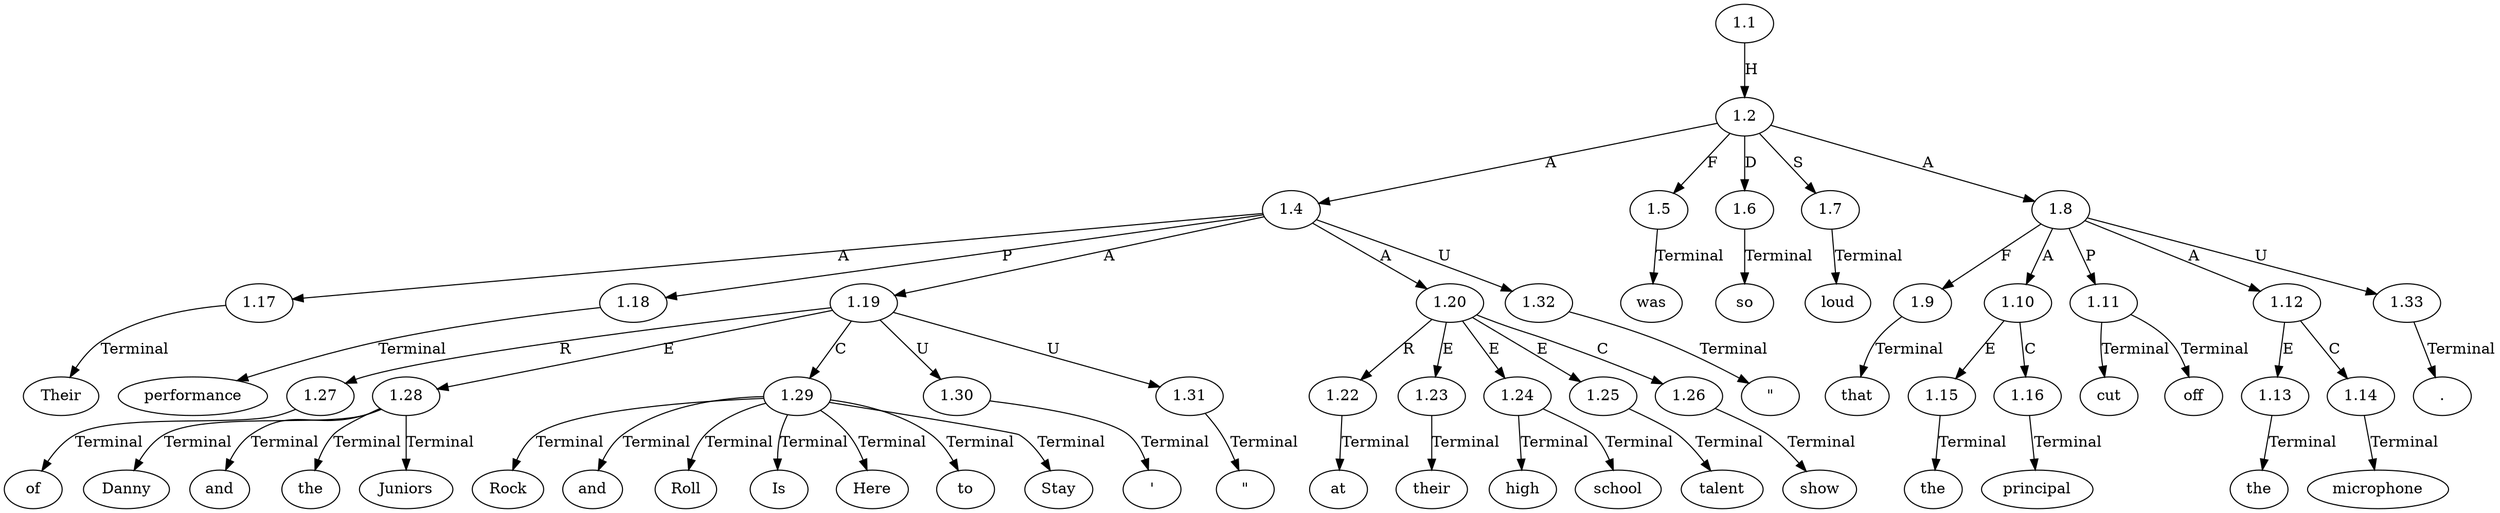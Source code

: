 // Graph
digraph {
	0.1 [label=Their ordering=out]
	0.10 [label=Rock ordering=out]
	0.11 [label=and ordering=out]
	0.12 [label=Roll ordering=out]
	0.13 [label=Is ordering=out]
	0.14 [label=Here ordering=out]
	0.15 [label=to ordering=out]
	0.16 [label=Stay ordering=out]
	0.17 [label="\"" ordering=out]
	0.18 [label=at ordering=out]
	0.19 [label=their ordering=out]
	0.2 [label=performance ordering=out]
	0.20 [label=high ordering=out]
	0.21 [label=school ordering=out]
	0.22 [label=talent ordering=out]
	0.23 [label=show ordering=out]
	0.24 [label=was ordering=out]
	0.25 [label=so ordering=out]
	0.26 [label=loud ordering=out]
	0.27 [label=that ordering=out]
	0.28 [label=the ordering=out]
	0.29 [label=principal ordering=out]
	0.3 [label=of ordering=out]
	0.30 [label=cut ordering=out]
	0.31 [label=the ordering=out]
	0.32 [label=microphone ordering=out]
	0.33 [label=off ordering=out]
	0.34 [label="." ordering=out]
	0.4 [label=Danny ordering=out]
	0.5 [label=and ordering=out]
	0.6 [label=the ordering=out]
	0.7 [label=Juniors ordering=out]
	0.8 [label="'" ordering=out]
	0.9 [label="\"" ordering=out]
	1.1 [label=1.1 ordering=out]
	1.2 [label=1.2 ordering=out]
	1.4 [label=1.4 ordering=out]
	1.5 [label=1.5 ordering=out]
	1.6 [label=1.6 ordering=out]
	1.7 [label=1.7 ordering=out]
	1.8 [label=1.8 ordering=out]
	1.9 [label=1.9 ordering=out]
	1.10 [label=1.10 ordering=out]
	1.11 [label=1.11 ordering=out]
	1.12 [label=1.12 ordering=out]
	1.13 [label=1.13 ordering=out]
	1.14 [label=1.14 ordering=out]
	1.15 [label=1.15 ordering=out]
	1.16 [label=1.16 ordering=out]
	1.17 [label=1.17 ordering=out]
	1.18 [label=1.18 ordering=out]
	1.19 [label=1.19 ordering=out]
	1.20 [label=1.20 ordering=out]
	1.22 [label=1.22 ordering=out]
	1.23 [label=1.23 ordering=out]
	1.24 [label=1.24 ordering=out]
	1.25 [label=1.25 ordering=out]
	1.26 [label=1.26 ordering=out]
	1.27 [label=1.27 ordering=out]
	1.28 [label=1.28 ordering=out]
	1.29 [label=1.29 ordering=out]
	1.30 [label=1.30 ordering=out]
	1.31 [label=1.31 ordering=out]
	1.32 [label=1.32 ordering=out]
	1.33 [label=1.33 ordering=out]
	1.1 -> 1.2 [label=H ordering=out]
	1.2 -> 1.4 [label=A ordering=out]
	1.2 -> 1.5 [label=F ordering=out]
	1.2 -> 1.6 [label=D ordering=out]
	1.2 -> 1.7 [label=S ordering=out]
	1.2 -> 1.8 [label=A ordering=out]
	1.4 -> 1.17 [label=A ordering=out]
	1.4 -> 1.18 [label=P ordering=out]
	1.4 -> 1.19 [label=A ordering=out]
	1.4 -> 1.20 [label=A ordering=out]
	1.4 -> 1.32 [label=U ordering=out]
	1.5 -> 0.24 [label=Terminal ordering=out]
	1.6 -> 0.25 [label=Terminal ordering=out]
	1.7 -> 0.26 [label=Terminal ordering=out]
	1.8 -> 1.9 [label=F ordering=out]
	1.8 -> 1.10 [label=A ordering=out]
	1.8 -> 1.11 [label=P ordering=out]
	1.8 -> 1.12 [label=A ordering=out]
	1.8 -> 1.33 [label=U ordering=out]
	1.9 -> 0.27 [label=Terminal ordering=out]
	1.10 -> 1.15 [label=E ordering=out]
	1.10 -> 1.16 [label=C ordering=out]
	1.11 -> 0.30 [label=Terminal ordering=out]
	1.11 -> 0.33 [label=Terminal ordering=out]
	1.12 -> 1.13 [label=E ordering=out]
	1.12 -> 1.14 [label=C ordering=out]
	1.13 -> 0.31 [label=Terminal ordering=out]
	1.14 -> 0.32 [label=Terminal ordering=out]
	1.15 -> 0.28 [label=Terminal ordering=out]
	1.16 -> 0.29 [label=Terminal ordering=out]
	1.17 -> 0.1 [label=Terminal ordering=out]
	1.18 -> 0.2 [label=Terminal ordering=out]
	1.19 -> 1.27 [label=R ordering=out]
	1.19 -> 1.28 [label=E ordering=out]
	1.19 -> 1.29 [label=C ordering=out]
	1.19 -> 1.30 [label=U ordering=out]
	1.19 -> 1.31 [label=U ordering=out]
	1.20 -> 1.22 [label=R ordering=out]
	1.20 -> 1.23 [label=E ordering=out]
	1.20 -> 1.24 [label=E ordering=out]
	1.20 -> 1.25 [label=E ordering=out]
	1.20 -> 1.26 [label=C ordering=out]
	1.22 -> 0.18 [label=Terminal ordering=out]
	1.23 -> 0.19 [label=Terminal ordering=out]
	1.24 -> 0.20 [label=Terminal ordering=out]
	1.24 -> 0.21 [label=Terminal ordering=out]
	1.25 -> 0.22 [label=Terminal ordering=out]
	1.26 -> 0.23 [label=Terminal ordering=out]
	1.27 -> 0.3 [label=Terminal ordering=out]
	1.28 -> 0.4 [label=Terminal ordering=out]
	1.28 -> 0.5 [label=Terminal ordering=out]
	1.28 -> 0.6 [label=Terminal ordering=out]
	1.28 -> 0.7 [label=Terminal ordering=out]
	1.29 -> 0.10 [label=Terminal ordering=out]
	1.29 -> 0.11 [label=Terminal ordering=out]
	1.29 -> 0.12 [label=Terminal ordering=out]
	1.29 -> 0.13 [label=Terminal ordering=out]
	1.29 -> 0.14 [label=Terminal ordering=out]
	1.29 -> 0.15 [label=Terminal ordering=out]
	1.29 -> 0.16 [label=Terminal ordering=out]
	1.30 -> 0.8 [label=Terminal ordering=out]
	1.31 -> 0.9 [label=Terminal ordering=out]
	1.32 -> 0.17 [label=Terminal ordering=out]
	1.33 -> 0.34 [label=Terminal ordering=out]
}
